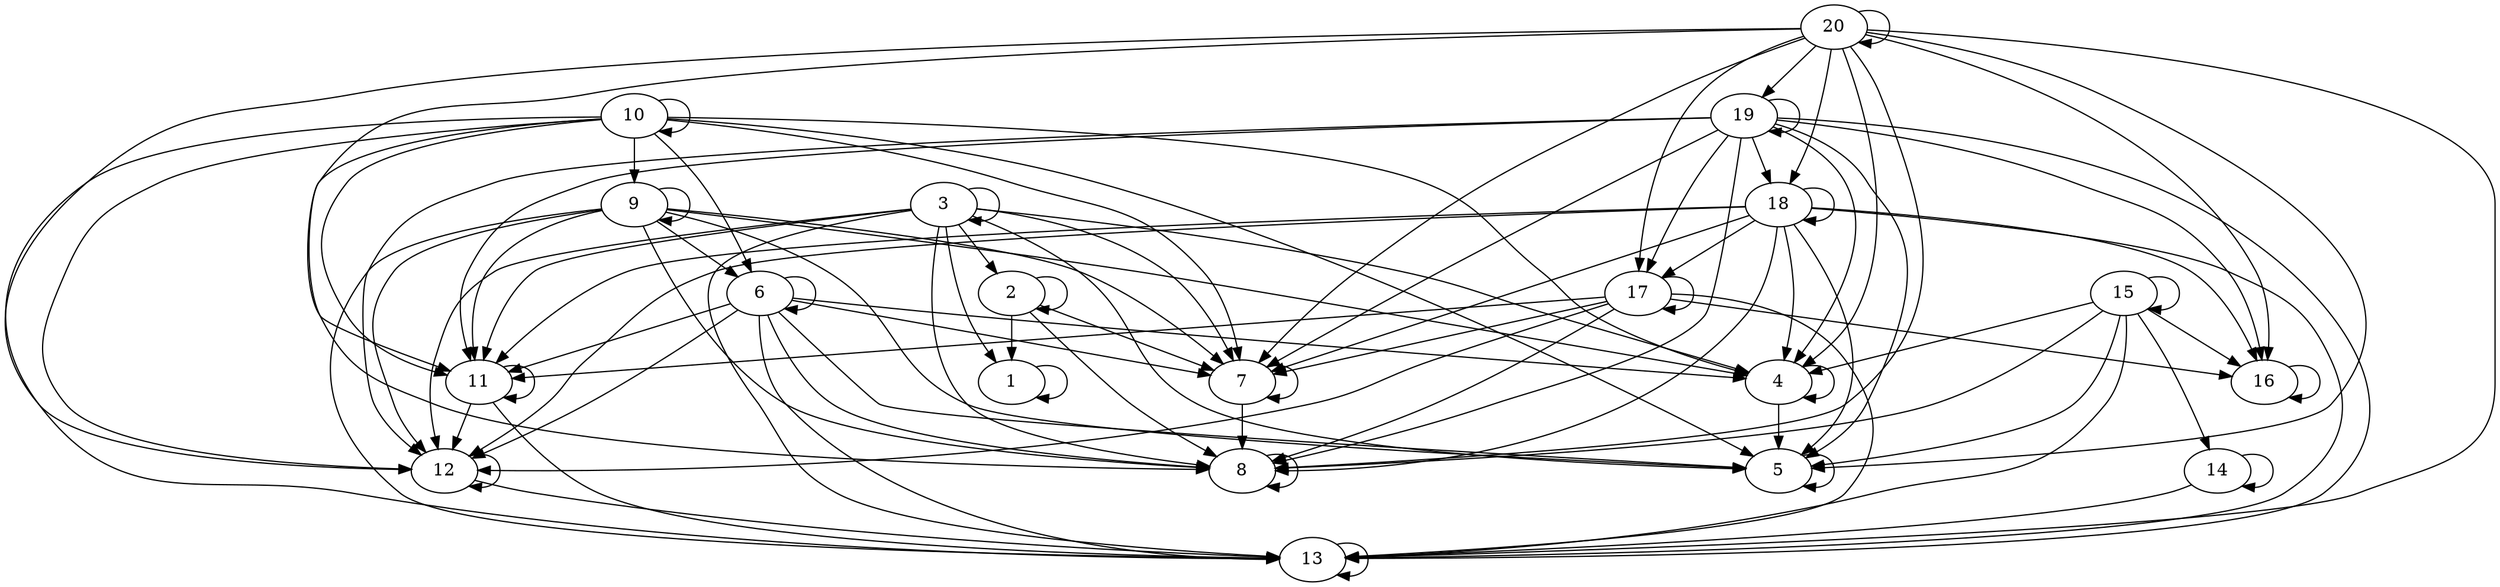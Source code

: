 digraph "./src/../output/lab3/matrix-1/graph.gv" {
	1
	2
	3
	4
	5
	6
	7
	8
	9
	10
	11
	12
	13
	14
	15
	16
	17
	18
	19
	20
	1 -> 1
	2 -> 1
	2 -> 2
	2 -> 7
	2 -> 8
	3 -> 1
	3 -> 2
	3 -> 3
	3 -> 4
	3 -> 5
	3 -> 7
	3 -> 8
	3 -> 11
	3 -> 12
	3 -> 13
	4 -> 4
	4 -> 5
	5 -> 5
	6 -> 4
	6 -> 5
	6 -> 6
	6 -> 7
	6 -> 8
	6 -> 11
	6 -> 12
	6 -> 13
	7 -> 7
	7 -> 8
	8 -> 8
	9 -> 4
	9 -> 5
	9 -> 6
	9 -> 7
	9 -> 8
	9 -> 9
	9 -> 11
	9 -> 12
	9 -> 13
	10 -> 4
	10 -> 5
	10 -> 6
	10 -> 7
	10 -> 8
	10 -> 9
	10 -> 10
	10 -> 11
	10 -> 12
	10 -> 13
	11 -> 11
	11 -> 12
	11 -> 13
	12 -> 12
	12 -> 13
	13 -> 13
	14 -> 13
	14 -> 14
	15 -> 4
	15 -> 5
	15 -> 8
	15 -> 13
	15 -> 14
	15 -> 15
	15 -> 16
	16 -> 16
	17 -> 7
	17 -> 8
	17 -> 11
	17 -> 12
	17 -> 13
	17 -> 16
	17 -> 17
	18 -> 4
	18 -> 5
	18 -> 7
	18 -> 8
	18 -> 11
	18 -> 12
	18 -> 13
	18 -> 16
	18 -> 17
	18 -> 18
	19 -> 4
	19 -> 5
	19 -> 7
	19 -> 8
	19 -> 11
	19 -> 12
	19 -> 13
	19 -> 16
	19 -> 17
	19 -> 18
	19 -> 19
	20 -> 4
	20 -> 5
	20 -> 7
	20 -> 8
	20 -> 11
	20 -> 12
	20 -> 13
	20 -> 16
	20 -> 17
	20 -> 18
	20 -> 19
	20 -> 20
}
